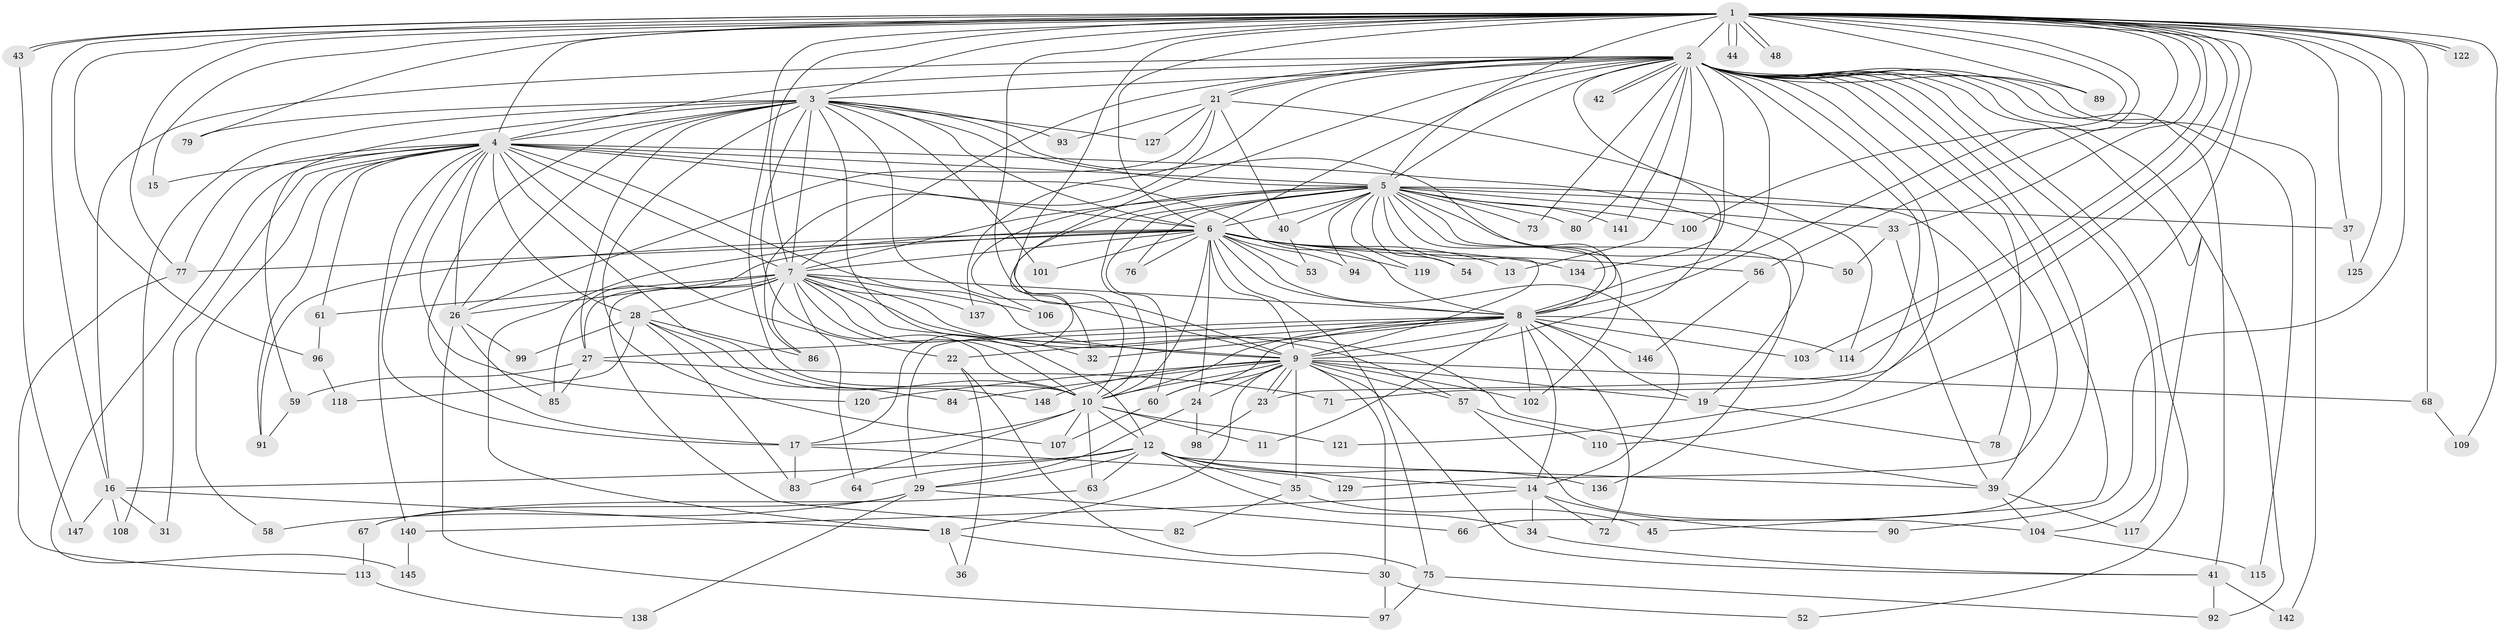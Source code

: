 // original degree distribution, {35: 0.006711409395973154, 33: 0.006711409395973154, 22: 0.006711409395973154, 24: 0.013422818791946308, 28: 0.006711409395973154, 27: 0.006711409395973154, 21: 0.006711409395973154, 26: 0.006711409395973154, 14: 0.006711409395973154, 2: 0.5637583892617449, 9: 0.006711409395973154, 7: 0.026845637583892617, 6: 0.013422818791946308, 4: 0.11409395973154363, 8: 0.013422818791946308, 3: 0.18120805369127516, 5: 0.013422818791946308}
// Generated by graph-tools (version 1.1) at 2025/41/03/06/25 10:41:43]
// undirected, 115 vertices, 282 edges
graph export_dot {
graph [start="1"]
  node [color=gray90,style=filled];
  1 [super="+55"];
  2 [super="+87"];
  3 [super="+70"];
  4 [super="+149"];
  5 [super="+69"];
  6 [super="+128"];
  7 [super="+46"];
  8 [super="+133"];
  9 [super="+112"];
  10 [super="+38"];
  11;
  12 [super="+20"];
  13;
  14 [super="+95"];
  15;
  16;
  17 [super="+49"];
  18 [super="+25"];
  19 [super="+81"];
  21 [super="+144"];
  22;
  23 [super="+131"];
  24;
  26 [super="+126"];
  27 [super="+51"];
  28;
  29 [super="+62"];
  30;
  31;
  32;
  33 [super="+124"];
  34;
  35 [super="+65"];
  36;
  37;
  39 [super="+88"];
  40;
  41 [super="+74"];
  42;
  43 [super="+47"];
  44;
  45;
  48;
  50;
  52;
  53;
  54;
  56;
  57;
  58;
  59;
  60;
  61;
  63;
  64;
  66;
  67;
  68;
  71;
  72;
  73;
  75;
  76;
  77 [super="+111"];
  78;
  79;
  80;
  82;
  83 [super="+139"];
  84;
  85 [super="+143"];
  86 [super="+105"];
  89;
  90;
  91 [super="+116"];
  92 [super="+132"];
  93;
  94;
  96;
  97;
  98;
  99;
  100;
  101;
  102 [super="+135"];
  103;
  104 [super="+123"];
  106;
  107 [super="+130"];
  108;
  109;
  110;
  113;
  114;
  115;
  117;
  118;
  119;
  120;
  121;
  122;
  125;
  127;
  129;
  134;
  136;
  137;
  138;
  140;
  141;
  142;
  145;
  146;
  147;
  148;
  1 -- 2;
  1 -- 3;
  1 -- 4;
  1 -- 5;
  1 -- 6;
  1 -- 7;
  1 -- 8;
  1 -- 9;
  1 -- 10;
  1 -- 15;
  1 -- 16;
  1 -- 33;
  1 -- 37;
  1 -- 43 [weight=2];
  1 -- 43;
  1 -- 44;
  1 -- 44;
  1 -- 48;
  1 -- 48;
  1 -- 56;
  1 -- 68;
  1 -- 71;
  1 -- 90;
  1 -- 96;
  1 -- 100;
  1 -- 103;
  1 -- 109;
  1 -- 110;
  1 -- 114;
  1 -- 122;
  1 -- 122;
  1 -- 125;
  1 -- 32;
  1 -- 89;
  1 -- 79;
  1 -- 77;
  2 -- 3;
  2 -- 4;
  2 -- 5 [weight=2];
  2 -- 6;
  2 -- 7;
  2 -- 8;
  2 -- 9;
  2 -- 10;
  2 -- 13;
  2 -- 16;
  2 -- 21;
  2 -- 21;
  2 -- 42;
  2 -- 42;
  2 -- 45;
  2 -- 52;
  2 -- 66;
  2 -- 73;
  2 -- 78;
  2 -- 80;
  2 -- 89;
  2 -- 117;
  2 -- 121;
  2 -- 129;
  2 -- 134;
  2 -- 137;
  2 -- 141;
  2 -- 104;
  2 -- 115;
  2 -- 142;
  2 -- 23;
  2 -- 41;
  2 -- 92;
  3 -- 4 [weight=2];
  3 -- 5;
  3 -- 6 [weight=2];
  3 -- 7;
  3 -- 8;
  3 -- 9;
  3 -- 10;
  3 -- 17;
  3 -- 26;
  3 -- 27;
  3 -- 32;
  3 -- 59;
  3 -- 79;
  3 -- 93;
  3 -- 101;
  3 -- 107;
  3 -- 108;
  3 -- 127;
  4 -- 5;
  4 -- 6;
  4 -- 7;
  4 -- 8;
  4 -- 9;
  4 -- 10;
  4 -- 15;
  4 -- 17;
  4 -- 19;
  4 -- 22;
  4 -- 28;
  4 -- 31;
  4 -- 58;
  4 -- 61;
  4 -- 77;
  4 -- 91;
  4 -- 120;
  4 -- 140;
  4 -- 145;
  4 -- 26;
  5 -- 6;
  5 -- 7;
  5 -- 8;
  5 -- 9;
  5 -- 10;
  5 -- 33;
  5 -- 37;
  5 -- 40;
  5 -- 50;
  5 -- 54;
  5 -- 73;
  5 -- 76;
  5 -- 80;
  5 -- 94;
  5 -- 100;
  5 -- 106;
  5 -- 119;
  5 -- 136;
  5 -- 141;
  5 -- 17;
  5 -- 60;
  5 -- 39;
  5 -- 102;
  6 -- 7;
  6 -- 8 [weight=2];
  6 -- 9;
  6 -- 10;
  6 -- 13;
  6 -- 18;
  6 -- 24;
  6 -- 53;
  6 -- 54;
  6 -- 56;
  6 -- 75;
  6 -- 76;
  6 -- 77;
  6 -- 85;
  6 -- 94;
  6 -- 101;
  6 -- 119;
  6 -- 134;
  6 -- 14;
  6 -- 91;
  7 -- 8;
  7 -- 9;
  7 -- 10;
  7 -- 12;
  7 -- 27;
  7 -- 28;
  7 -- 39;
  7 -- 57;
  7 -- 61;
  7 -- 64;
  7 -- 82;
  7 -- 86;
  7 -- 106;
  7 -- 137;
  7 -- 26;
  8 -- 9 [weight=2];
  8 -- 10;
  8 -- 11;
  8 -- 14;
  8 -- 19;
  8 -- 22;
  8 -- 32;
  8 -- 60;
  8 -- 72;
  8 -- 102;
  8 -- 103;
  8 -- 114;
  8 -- 146;
  8 -- 27;
  8 -- 29;
  9 -- 10;
  9 -- 23;
  9 -- 23;
  9 -- 24;
  9 -- 30;
  9 -- 35 [weight=2];
  9 -- 41;
  9 -- 57;
  9 -- 60;
  9 -- 68;
  9 -- 84;
  9 -- 102;
  9 -- 120;
  9 -- 148;
  9 -- 19;
  9 -- 18;
  10 -- 11;
  10 -- 12;
  10 -- 121;
  10 -- 17;
  10 -- 83;
  10 -- 63;
  10 -- 107;
  12 -- 14;
  12 -- 34;
  12 -- 35;
  12 -- 39;
  12 -- 64;
  12 -- 136;
  12 -- 16;
  12 -- 29;
  12 -- 63;
  14 -- 34;
  14 -- 72;
  14 -- 90;
  14 -- 140;
  16 -- 18;
  16 -- 31;
  16 -- 108;
  16 -- 147;
  17 -- 83;
  17 -- 129;
  18 -- 30;
  18 -- 36;
  19 -- 78;
  21 -- 26;
  21 -- 40;
  21 -- 93;
  21 -- 127;
  21 -- 114;
  21 -- 86;
  22 -- 36;
  22 -- 75;
  23 -- 98;
  24 -- 29;
  24 -- 98;
  26 -- 85;
  26 -- 99;
  26 -- 97;
  27 -- 59;
  27 -- 71;
  27 -- 85;
  28 -- 84;
  28 -- 86;
  28 -- 99;
  28 -- 118;
  28 -- 148;
  28 -- 83;
  29 -- 58;
  29 -- 66;
  29 -- 67;
  29 -- 138;
  30 -- 52;
  30 -- 97;
  33 -- 50;
  33 -- 39;
  34 -- 41;
  35 -- 45;
  35 -- 82;
  37 -- 125;
  39 -- 117;
  39 -- 104;
  40 -- 53;
  41 -- 92;
  41 -- 142;
  43 -- 147;
  56 -- 146;
  57 -- 104;
  57 -- 110;
  59 -- 91;
  60 -- 107;
  61 -- 96;
  63 -- 67;
  67 -- 113;
  68 -- 109;
  75 -- 92;
  75 -- 97;
  77 -- 113;
  96 -- 118;
  104 -- 115;
  113 -- 138;
  140 -- 145;
}
